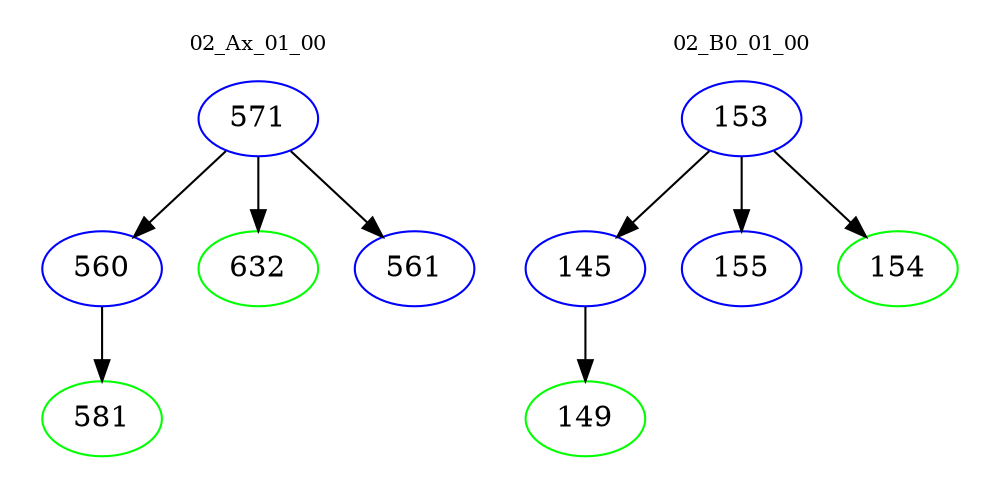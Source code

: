 digraph{
subgraph cluster_0 {
color = white
label = "02_Ax_01_00";
fontsize=10;
T0_571 [label="571", color="blue"]
T0_571 -> T0_560 [color="black"]
T0_560 [label="560", color="blue"]
T0_560 -> T0_581 [color="black"]
T0_581 [label="581", color="green"]
T0_571 -> T0_632 [color="black"]
T0_632 [label="632", color="green"]
T0_571 -> T0_561 [color="black"]
T0_561 [label="561", color="blue"]
}
subgraph cluster_1 {
color = white
label = "02_B0_01_00";
fontsize=10;
T1_153 [label="153", color="blue"]
T1_153 -> T1_145 [color="black"]
T1_145 [label="145", color="blue"]
T1_145 -> T1_149 [color="black"]
T1_149 [label="149", color="green"]
T1_153 -> T1_155 [color="black"]
T1_155 [label="155", color="blue"]
T1_153 -> T1_154 [color="black"]
T1_154 [label="154", color="green"]
}
}
